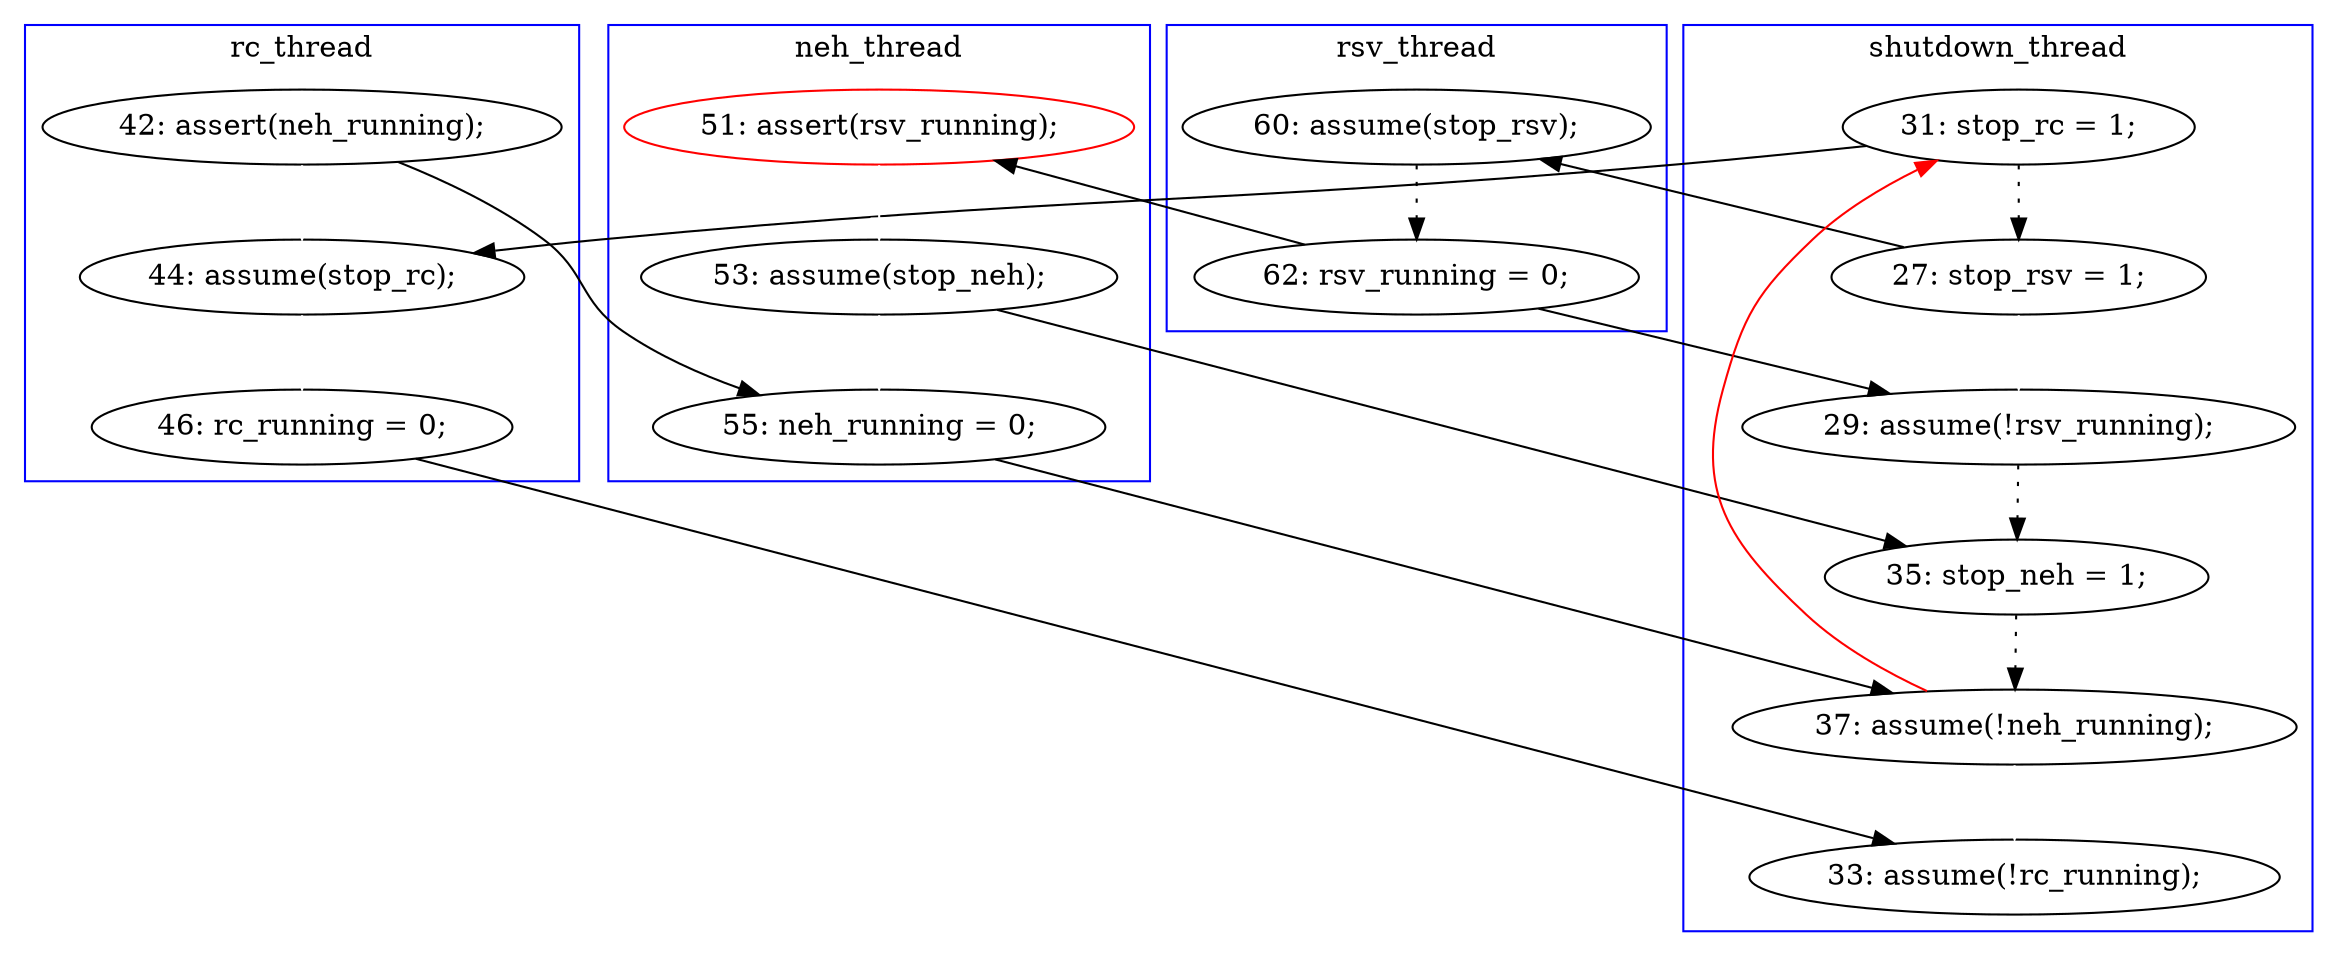 digraph Counterexample {
	13 -> 19 [color = black, style = solid, constraint = false]
	22 -> 32 [color = black, style = solid, constraint = false]
	28 -> 33 [color = black, style = solid, constraint = false]
	29 -> 34 [color = black, style = solid, constraint = false]
	28 -> 29 [color = white, style = solid]
	12 -> 21 [color = black, style = solid, constraint = false]
	13 -> 32 [color = white, style = solid]
	33 -> 34 [color = black, style = dotted]
	24 -> 28 [color = white, style = solid]
	12 -> 13 [color = black, style = dotted]
	32 -> 33 [color = black, style = dotted]
	34 -> 12 [color = red, style = solid, constraint = false]
	22 -> 24 [color = black, style = solid, constraint = false]
	34 -> 35 [color = white, style = solid]
	21 -> 23 [color = white, style = solid]
	18 -> 29 [color = black, style = solid, constraint = false]
	18 -> 21 [color = white, style = solid]
	19 -> 22 [color = black, style = dotted]
	23 -> 35 [color = black, style = solid, constraint = false]
	subgraph cluster2 {
		label = rc_thread
		color = blue
		21  [label = "44: assume(stop_rc);"]
		18  [label = "42: assert(neh_running);"]
		23  [label = "46: rc_running = 0;"]
	}
	subgraph cluster3 {
		label = neh_thread
		color = blue
		24  [label = "51: assert(rsv_running);", color = red]
		28  [label = "53: assume(stop_neh);"]
		29  [label = "55: neh_running = 0;"]
	}
	subgraph cluster4 {
		label = rsv_thread
		color = blue
		22  [label = "62: rsv_running = 0;"]
		19  [label = "60: assume(stop_rsv);"]
	}
	subgraph cluster1 {
		label = shutdown_thread
		color = blue
		13  [label = "27: stop_rsv = 1;"]
		32  [label = "29: assume(!rsv_running);"]
		12  [label = "31: stop_rc = 1;"]
		33  [label = "35: stop_neh = 1;"]
		35  [label = "33: assume(!rc_running);"]
		34  [label = "37: assume(!neh_running);"]
	}
}